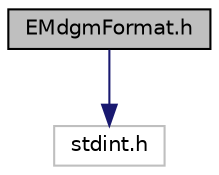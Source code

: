 digraph "EMdgmFormat.h"
{
 // LATEX_PDF_SIZE
  edge [fontname="Helvetica",fontsize="10",labelfontname="Helvetica",labelfontsize="10"];
  node [fontname="Helvetica",fontsize="10",shape=record];
  Node1 [label="EMdgmFormat.h",height=0.2,width=0.4,color="black", fillcolor="grey75", style="filled", fontcolor="black",tooltip="Definitions of structs used for building EM output datagrams of *.kmall format."];
  Node1 -> Node2 [color="midnightblue",fontsize="10",style="solid",fontname="Helvetica"];
  Node2 [label="stdint.h",height=0.2,width=0.4,color="grey75", fillcolor="white", style="filled",tooltip=" "];
}

